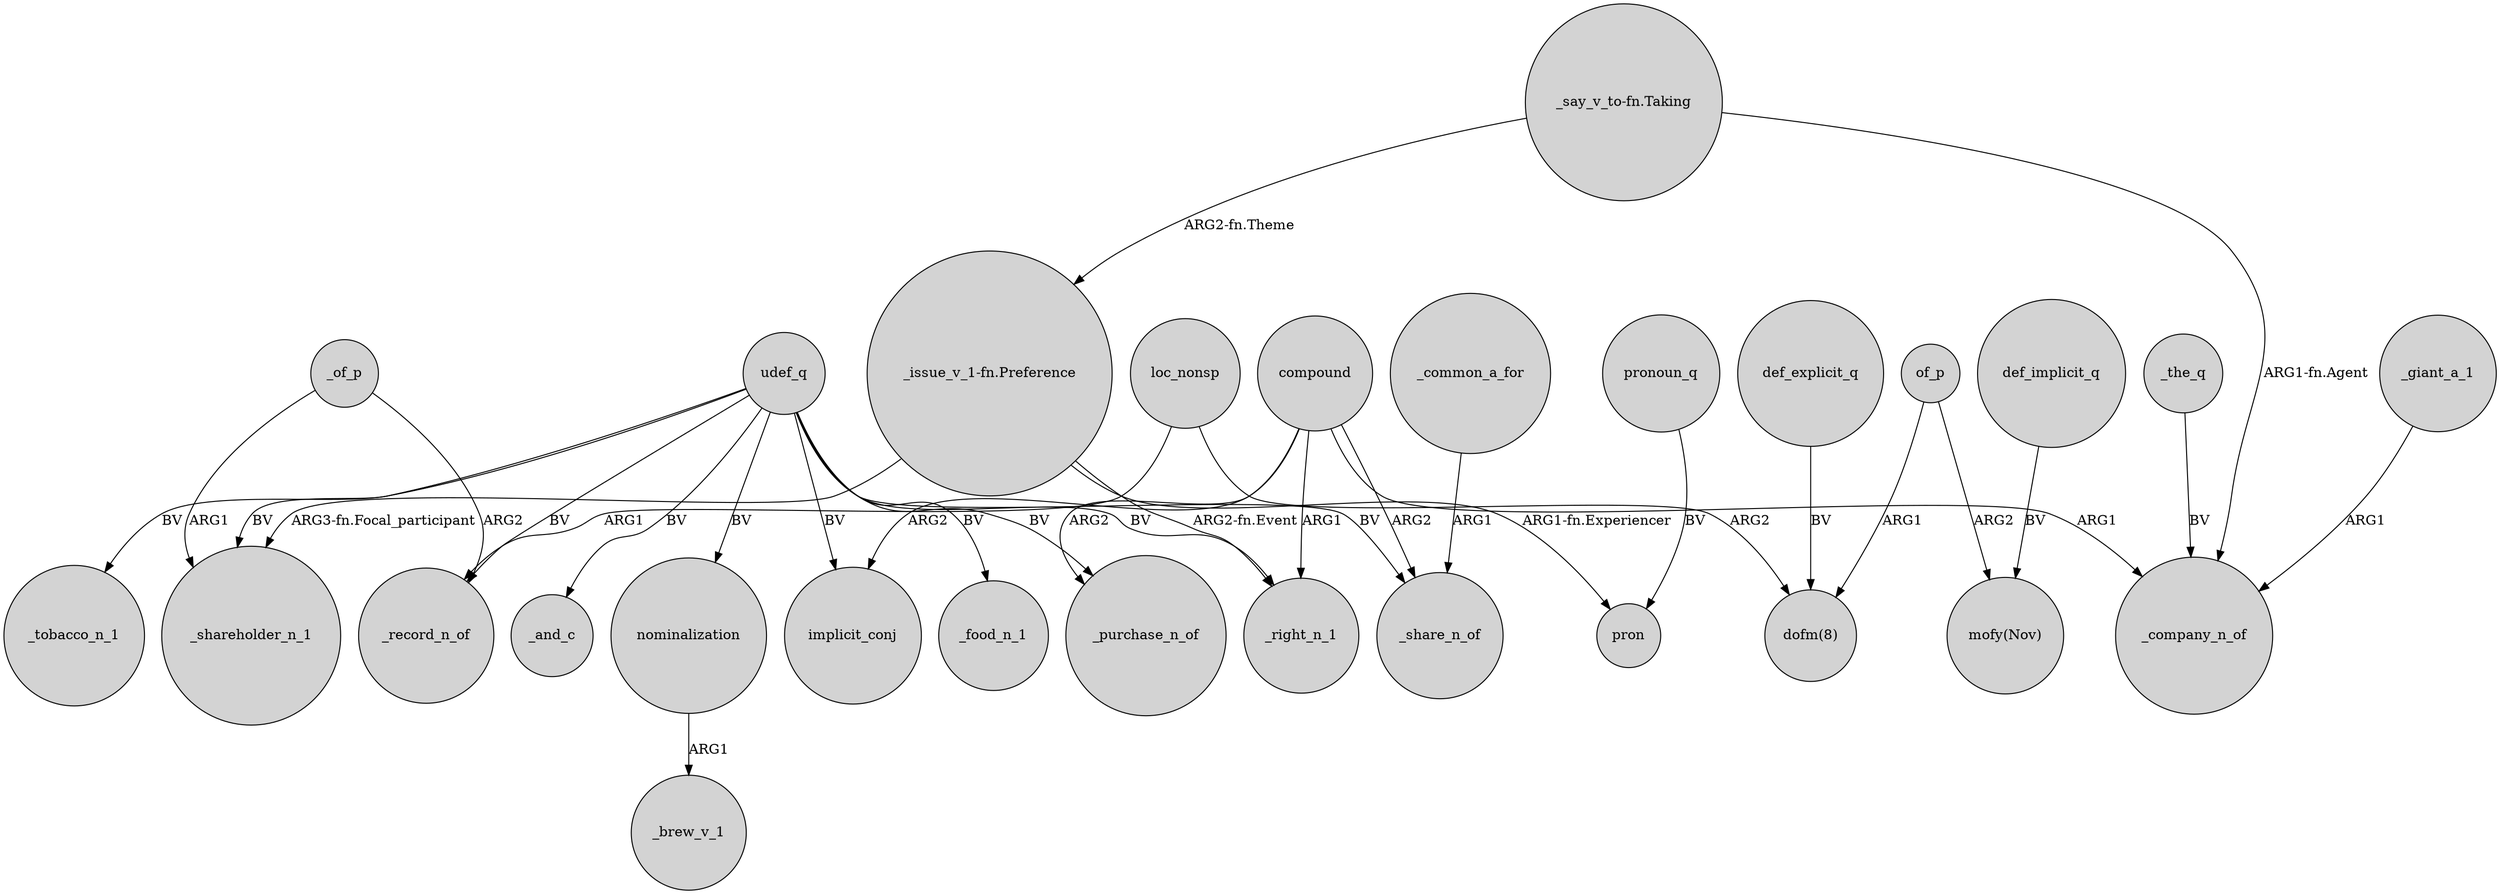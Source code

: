 digraph {
	node [shape=circle style=filled]
	"_issue_v_1-fn.Preference" -> pron [label="ARG1-fn.Experiencer"]
	udef_q -> _record_n_of [label=BV]
	of_p -> "mofy(Nov)" [label=ARG2]
	udef_q -> _shareholder_n_1 [label=BV]
	compound -> _right_n_1 [label=ARG1]
	udef_q -> nominalization [label=BV]
	"_say_v_to-fn.Taking" -> _company_n_of [label="ARG1-fn.Agent"]
	_common_a_for -> _share_n_of [label=ARG1]
	compound -> _company_n_of [label=ARG1]
	udef_q -> _right_n_1 [label=BV]
	udef_q -> _and_c [label=BV]
	_of_p -> _record_n_of [label=ARG2]
	compound -> implicit_conj [label=ARG2]
	nominalization -> _brew_v_1 [label=ARG1]
	"_issue_v_1-fn.Preference" -> _right_n_1 [label="ARG2-fn.Event"]
	pronoun_q -> pron [label=BV]
	compound -> _purchase_n_of [label=ARG2]
	_giant_a_1 -> _company_n_of [label=ARG1]
	udef_q -> _purchase_n_of [label=BV]
	def_explicit_q -> "dofm(8)" [label=BV]
	_of_p -> _shareholder_n_1 [label=ARG1]
	udef_q -> _share_n_of [label=BV]
	udef_q -> _food_n_1 [label=BV]
	udef_q -> _tobacco_n_1 [label=BV]
	of_p -> "dofm(8)" [label=ARG1]
	compound -> _share_n_of [label=ARG2]
	"_say_v_to-fn.Taking" -> "_issue_v_1-fn.Preference" [label="ARG2-fn.Theme"]
	"_issue_v_1-fn.Preference" -> _shareholder_n_1 [label="ARG3-fn.Focal_participant"]
	def_implicit_q -> "mofy(Nov)" [label=BV]
	_the_q -> _company_n_of [label=BV]
	udef_q -> implicit_conj [label=BV]
	loc_nonsp -> "dofm(8)" [label=ARG2]
	loc_nonsp -> _record_n_of [label=ARG1]
}
